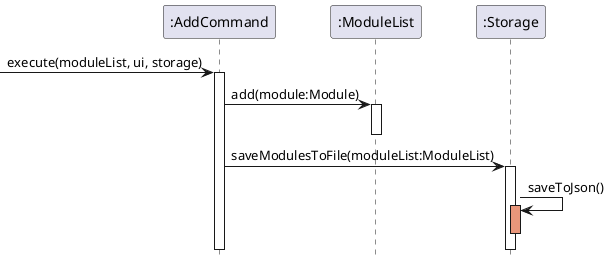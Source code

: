@startuml
hide footbox

participant ":AddCommand" as AddCommand
participant ":ModuleList" as ModuleList
participant ":Storage" as Storage

-> AddCommand: execute(moduleList, ui, storage)
activate AddCommand

AddCommand -> ModuleList: add(module:Module)
activate ModuleList
deactivate ModuleList

AddCommand -> Storage: saveModulesToFile(moduleList:ModuleList)
activate Storage

Storage -> Storage : saveToJson()
activate Storage #DarkSalmon
deactivate Storage


@enduml